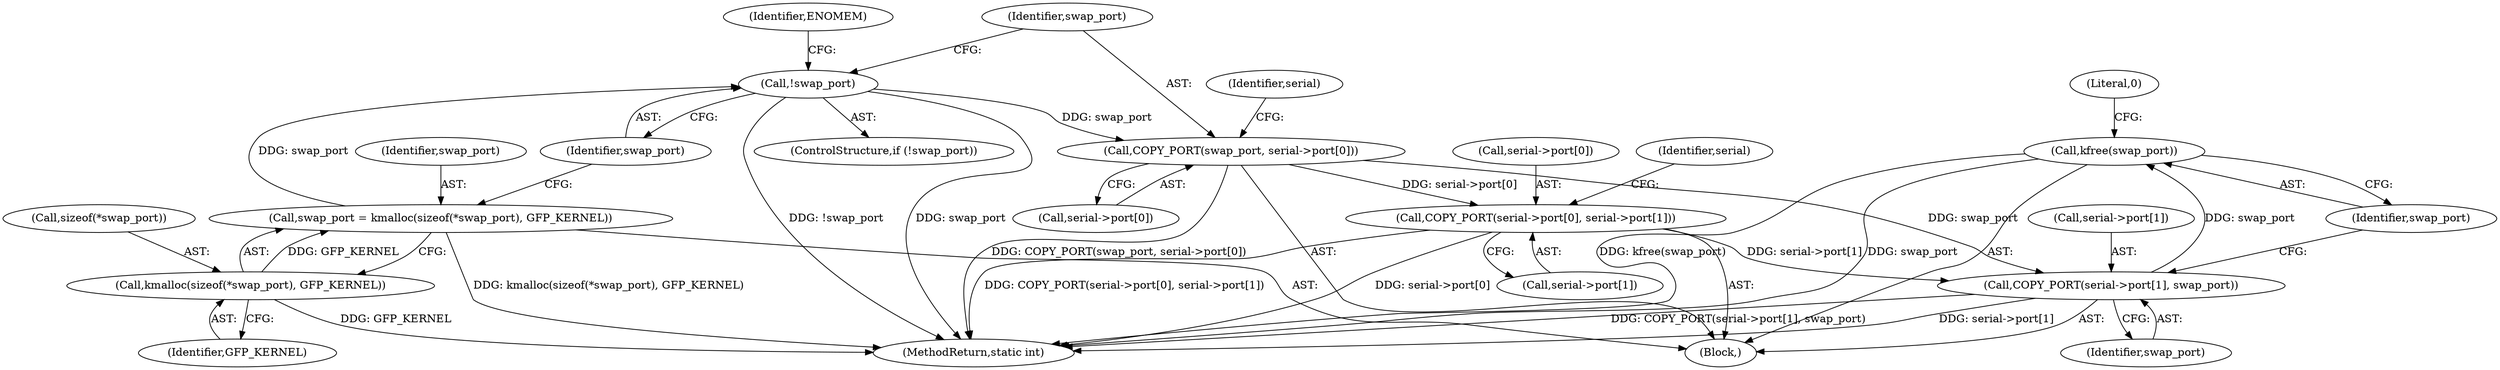 digraph "0_linux_cac9b50b0d75a1d50d6c056ff65c005f3224c8e0@API" {
"1000303" [label="(Call,kfree(swap_port))"];
"1000296" [label="(Call,COPY_PORT(serial->port[1], swap_port))"];
"1000285" [label="(Call,COPY_PORT(serial->port[0], serial->port[1]))"];
"1000278" [label="(Call,COPY_PORT(swap_port, serial->port[0]))"];
"1000273" [label="(Call,!swap_port)"];
"1000265" [label="(Call,swap_port = kmalloc(sizeof(*swap_port), GFP_KERNEL))"];
"1000267" [label="(Call,kmalloc(sizeof(*swap_port), GFP_KERNEL))"];
"1000306" [label="(Literal,0)"];
"1000104" [label="(Block,)"];
"1000277" [label="(Identifier,ENOMEM)"];
"1000296" [label="(Call,COPY_PORT(serial->port[1], swap_port))"];
"1000274" [label="(Identifier,swap_port)"];
"1000291" [label="(Call,serial->port[1])"];
"1000299" [label="(Identifier,serial)"];
"1000268" [label="(Call,sizeof(*swap_port))"];
"1000279" [label="(Identifier,swap_port)"];
"1000265" [label="(Call,swap_port = kmalloc(sizeof(*swap_port), GFP_KERNEL))"];
"1000303" [label="(Call,kfree(swap_port))"];
"1000266" [label="(Identifier,swap_port)"];
"1000271" [label="(Identifier,GFP_KERNEL)"];
"1000304" [label="(Identifier,swap_port)"];
"1000286" [label="(Call,serial->port[0])"];
"1000280" [label="(Call,serial->port[0])"];
"1000273" [label="(Call,!swap_port)"];
"1000307" [label="(MethodReturn,static int)"];
"1000267" [label="(Call,kmalloc(sizeof(*swap_port), GFP_KERNEL))"];
"1000285" [label="(Call,COPY_PORT(serial->port[0], serial->port[1]))"];
"1000302" [label="(Identifier,swap_port)"];
"1000297" [label="(Call,serial->port[1])"];
"1000272" [label="(ControlStructure,if (!swap_port))"];
"1000278" [label="(Call,COPY_PORT(swap_port, serial->port[0]))"];
"1000288" [label="(Identifier,serial)"];
"1000303" -> "1000104"  [label="AST: "];
"1000303" -> "1000304"  [label="CFG: "];
"1000304" -> "1000303"  [label="AST: "];
"1000306" -> "1000303"  [label="CFG: "];
"1000303" -> "1000307"  [label="DDG: kfree(swap_port)"];
"1000303" -> "1000307"  [label="DDG: swap_port"];
"1000296" -> "1000303"  [label="DDG: swap_port"];
"1000296" -> "1000104"  [label="AST: "];
"1000296" -> "1000302"  [label="CFG: "];
"1000297" -> "1000296"  [label="AST: "];
"1000302" -> "1000296"  [label="AST: "];
"1000304" -> "1000296"  [label="CFG: "];
"1000296" -> "1000307"  [label="DDG: COPY_PORT(serial->port[1], swap_port)"];
"1000296" -> "1000307"  [label="DDG: serial->port[1]"];
"1000285" -> "1000296"  [label="DDG: serial->port[1]"];
"1000278" -> "1000296"  [label="DDG: swap_port"];
"1000285" -> "1000104"  [label="AST: "];
"1000285" -> "1000291"  [label="CFG: "];
"1000286" -> "1000285"  [label="AST: "];
"1000291" -> "1000285"  [label="AST: "];
"1000299" -> "1000285"  [label="CFG: "];
"1000285" -> "1000307"  [label="DDG: serial->port[0]"];
"1000285" -> "1000307"  [label="DDG: COPY_PORT(serial->port[0], serial->port[1])"];
"1000278" -> "1000285"  [label="DDG: serial->port[0]"];
"1000278" -> "1000104"  [label="AST: "];
"1000278" -> "1000280"  [label="CFG: "];
"1000279" -> "1000278"  [label="AST: "];
"1000280" -> "1000278"  [label="AST: "];
"1000288" -> "1000278"  [label="CFG: "];
"1000278" -> "1000307"  [label="DDG: COPY_PORT(swap_port, serial->port[0])"];
"1000273" -> "1000278"  [label="DDG: swap_port"];
"1000273" -> "1000272"  [label="AST: "];
"1000273" -> "1000274"  [label="CFG: "];
"1000274" -> "1000273"  [label="AST: "];
"1000277" -> "1000273"  [label="CFG: "];
"1000279" -> "1000273"  [label="CFG: "];
"1000273" -> "1000307"  [label="DDG: swap_port"];
"1000273" -> "1000307"  [label="DDG: !swap_port"];
"1000265" -> "1000273"  [label="DDG: swap_port"];
"1000265" -> "1000104"  [label="AST: "];
"1000265" -> "1000267"  [label="CFG: "];
"1000266" -> "1000265"  [label="AST: "];
"1000267" -> "1000265"  [label="AST: "];
"1000274" -> "1000265"  [label="CFG: "];
"1000265" -> "1000307"  [label="DDG: kmalloc(sizeof(*swap_port), GFP_KERNEL)"];
"1000267" -> "1000265"  [label="DDG: GFP_KERNEL"];
"1000267" -> "1000271"  [label="CFG: "];
"1000268" -> "1000267"  [label="AST: "];
"1000271" -> "1000267"  [label="AST: "];
"1000267" -> "1000307"  [label="DDG: GFP_KERNEL"];
}
